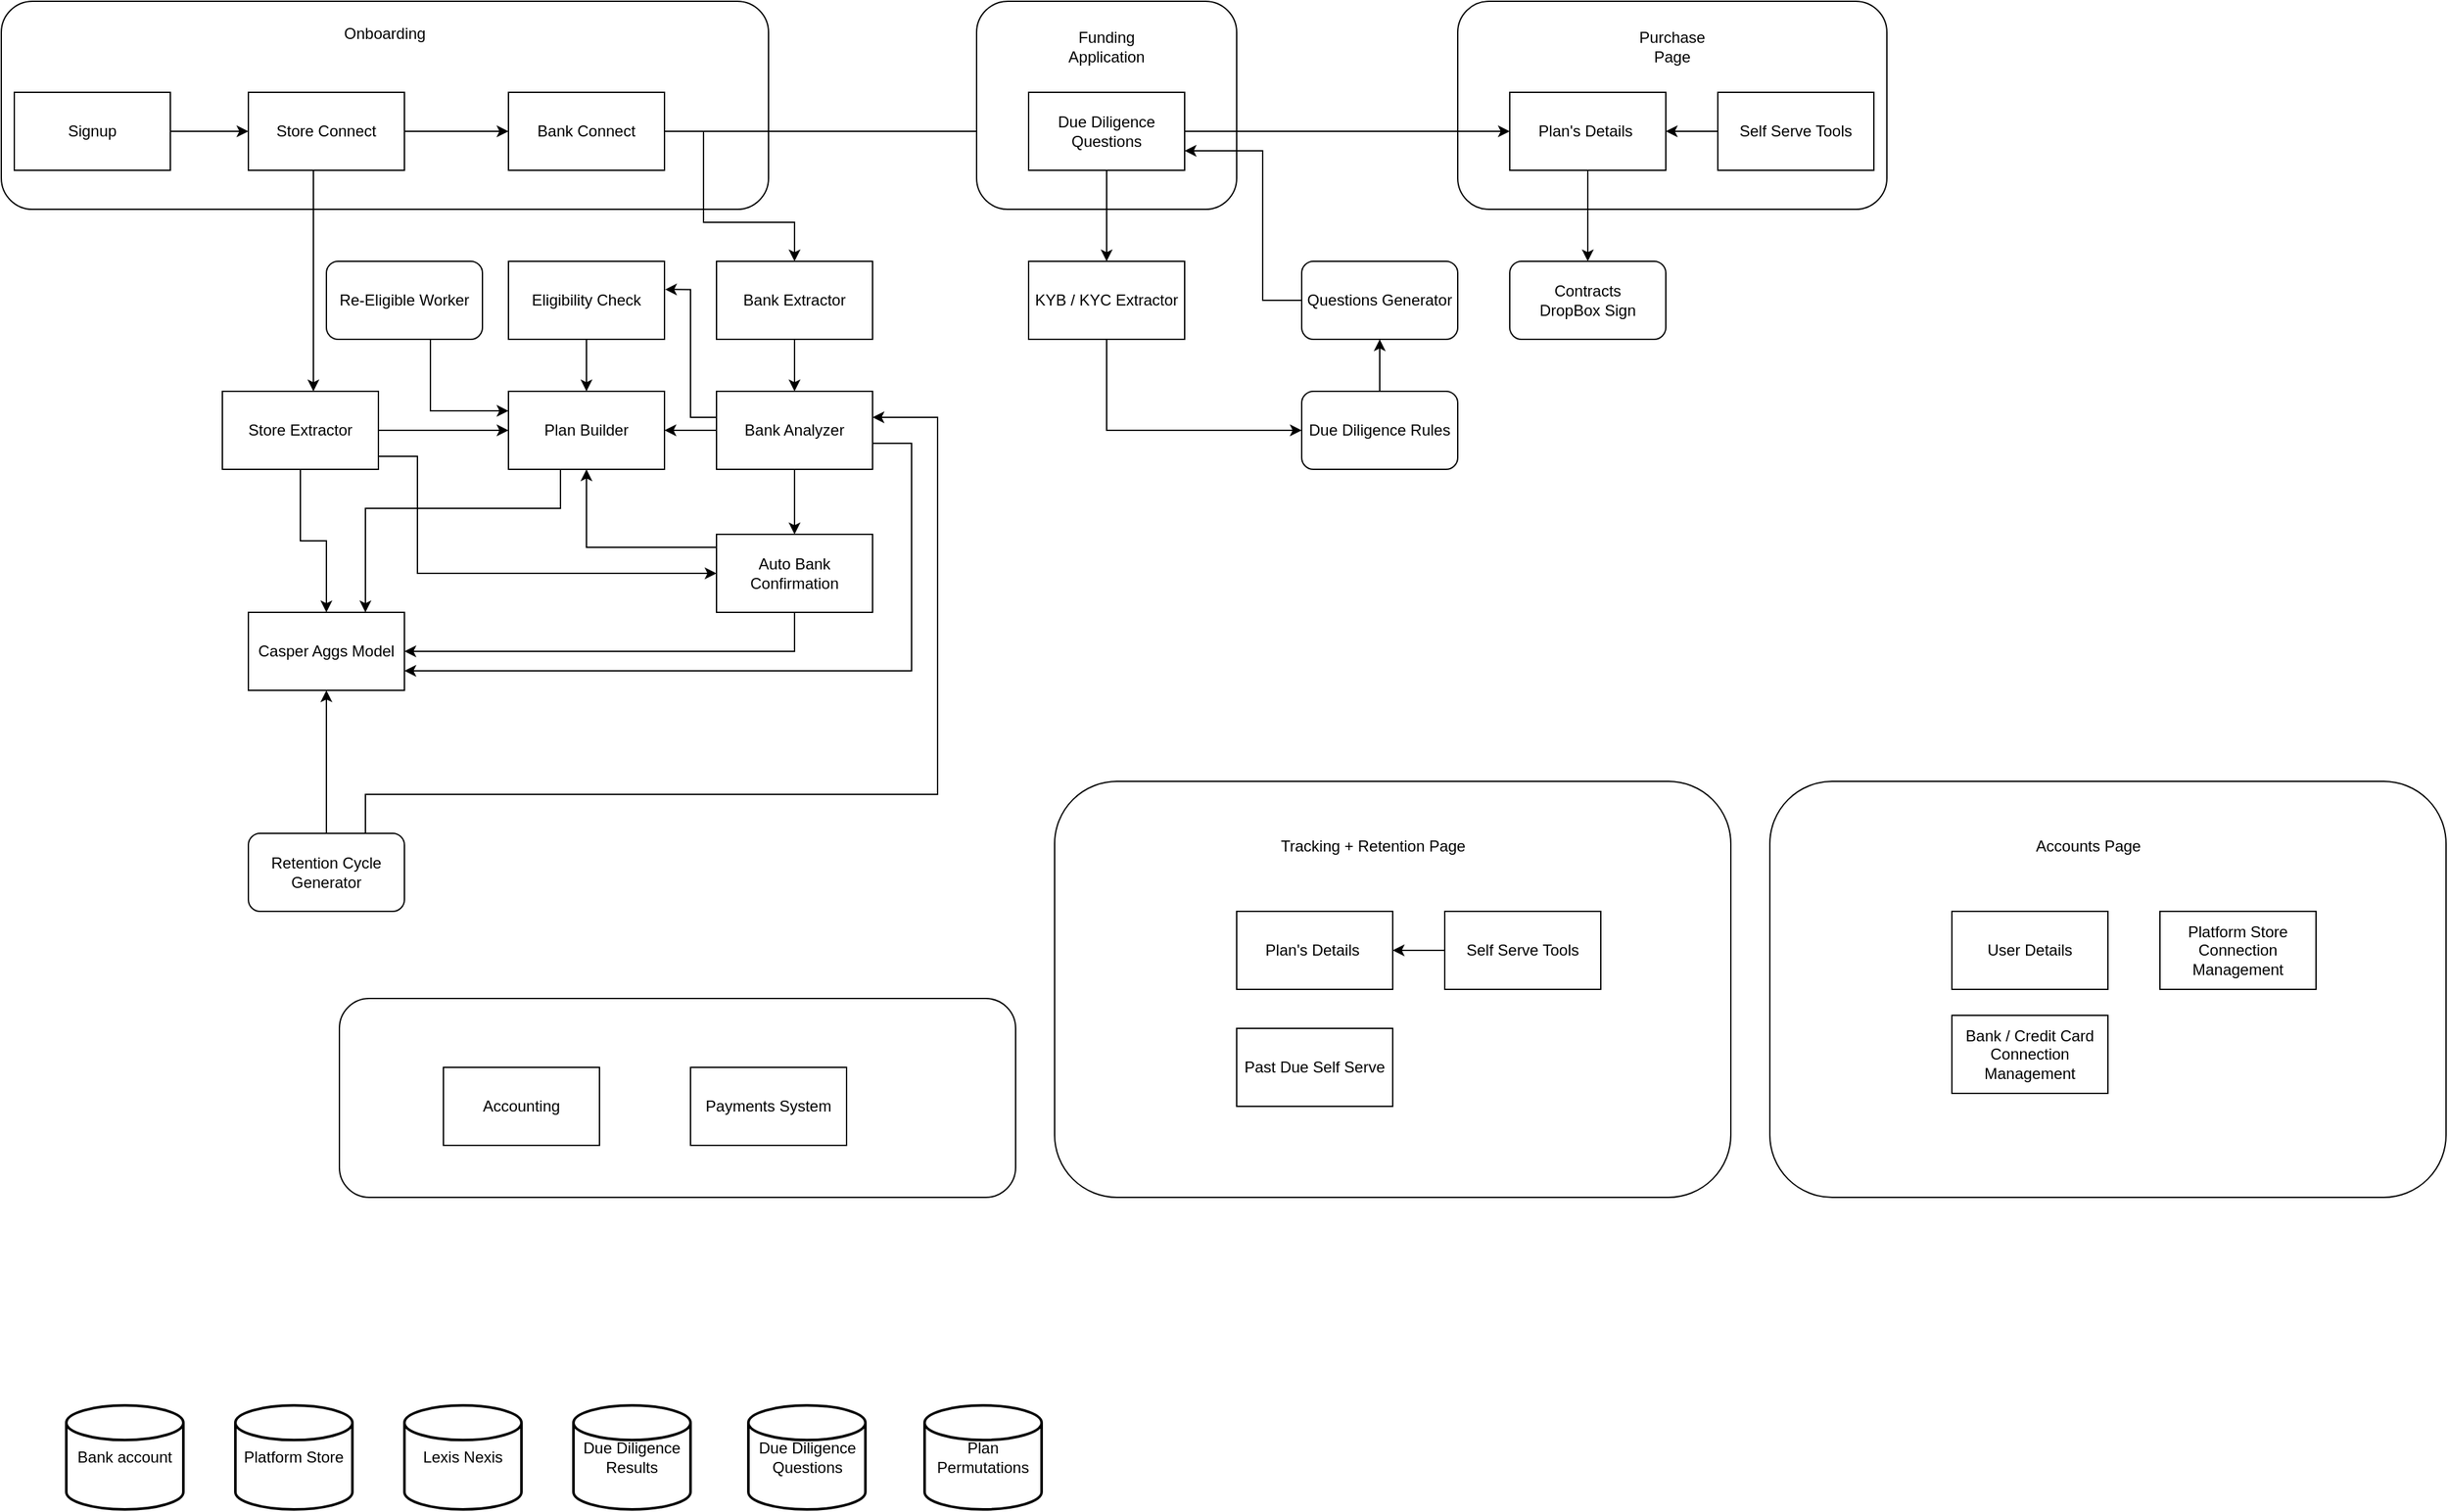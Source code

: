 <mxfile version="28.2.7">
  <diagram name="Page-1" id="UjOTRW7vhjB5Is7gNjRP">
    <mxGraphModel dx="1283" dy="967" grid="1" gridSize="10" guides="1" tooltips="1" connect="1" arrows="1" fold="1" page="1" pageScale="1" pageWidth="1169" pageHeight="827" math="0" shadow="0">
      <root>
        <mxCell id="0" />
        <mxCell id="1" parent="0" />
        <mxCell id="l6LLySE8dGEOb2_Vdk8C-20" value="" style="group" parent="1" vertex="1" connectable="0">
          <mxGeometry x="10" y="90" width="590" height="160" as="geometry" />
        </mxCell>
        <mxCell id="l6LLySE8dGEOb2_Vdk8C-1" value="" style="rounded=1;whiteSpace=wrap;html=1;shadow=0;" parent="l6LLySE8dGEOb2_Vdk8C-20" vertex="1">
          <mxGeometry width="590" height="160" as="geometry" />
        </mxCell>
        <mxCell id="l6LLySE8dGEOb2_Vdk8C-2" value="Onboarding" style="text;html=1;align=center;verticalAlign=middle;whiteSpace=wrap;rounded=0;" parent="l6LLySE8dGEOb2_Vdk8C-20" vertex="1">
          <mxGeometry x="265" y="10" width="60" height="30" as="geometry" />
        </mxCell>
        <mxCell id="B6PUh7vm7_zcToJWxVo1-3" value="" style="edgeStyle=orthogonalEdgeStyle;rounded=0;orthogonalLoop=1;jettySize=auto;html=1;" parent="1" source="B6PUh7vm7_zcToJWxVo1-1" target="B6PUh7vm7_zcToJWxVo1-2" edge="1">
          <mxGeometry relative="1" as="geometry" />
        </mxCell>
        <mxCell id="B6PUh7vm7_zcToJWxVo1-1" value="Store Connect" style="rounded=0;whiteSpace=wrap;html=1;" parent="1" vertex="1">
          <mxGeometry x="200" y="160" width="120" height="60" as="geometry" />
        </mxCell>
        <mxCell id="B6PUh7vm7_zcToJWxVo1-20" value="" style="edgeStyle=orthogonalEdgeStyle;rounded=0;orthogonalLoop=1;jettySize=auto;html=1;" parent="1" source="B6PUh7vm7_zcToJWxVo1-1" target="B6PUh7vm7_zcToJWxVo1-19" edge="1">
          <mxGeometry relative="1" as="geometry">
            <Array as="points">
              <mxPoint x="250" y="260" />
              <mxPoint x="250" y="260" />
            </Array>
          </mxGeometry>
        </mxCell>
        <mxCell id="B6PUh7vm7_zcToJWxVo1-5" value="" style="edgeStyle=orthogonalEdgeStyle;rounded=0;orthogonalLoop=1;jettySize=auto;html=1;" parent="1" source="B6PUh7vm7_zcToJWxVo1-2" target="B6PUh7vm7_zcToJWxVo1-4" edge="1">
          <mxGeometry relative="1" as="geometry" />
        </mxCell>
        <mxCell id="l6LLySE8dGEOb2_Vdk8C-26" style="edgeStyle=orthogonalEdgeStyle;rounded=0;orthogonalLoop=1;jettySize=auto;html=1;entryX=0.5;entryY=0;entryDx=0;entryDy=0;" parent="1" source="B6PUh7vm7_zcToJWxVo1-2" target="l6LLySE8dGEOb2_Vdk8C-25" edge="1">
          <mxGeometry relative="1" as="geometry">
            <Array as="points">
              <mxPoint x="550" y="190" />
              <mxPoint x="550" y="260" />
              <mxPoint x="620" y="260" />
            </Array>
          </mxGeometry>
        </mxCell>
        <mxCell id="B6PUh7vm7_zcToJWxVo1-2" value="Bank Connect" style="rounded=0;whiteSpace=wrap;html=1;" parent="1" vertex="1">
          <mxGeometry x="400" y="160" width="120" height="60" as="geometry" />
        </mxCell>
        <mxCell id="B6PUh7vm7_zcToJWxVo1-7" style="edgeStyle=orthogonalEdgeStyle;rounded=0;orthogonalLoop=1;jettySize=auto;html=1;" parent="1" source="B6PUh7vm7_zcToJWxVo1-6" target="B6PUh7vm7_zcToJWxVo1-1" edge="1">
          <mxGeometry relative="1" as="geometry" />
        </mxCell>
        <mxCell id="B6PUh7vm7_zcToJWxVo1-6" value="Signup" style="rounded=0;whiteSpace=wrap;html=1;" parent="1" vertex="1">
          <mxGeometry x="20" y="160" width="120" height="60" as="geometry" />
        </mxCell>
        <mxCell id="Ks2HnVer6vhjOlicPFS7-14" style="edgeStyle=orthogonalEdgeStyle;rounded=0;orthogonalLoop=1;jettySize=auto;html=1;" edge="1" parent="1" source="B6PUh7vm7_zcToJWxVo1-9" target="B6PUh7vm7_zcToJWxVo1-13">
          <mxGeometry relative="1" as="geometry">
            <Array as="points">
              <mxPoint x="440" y="480" />
              <mxPoint x="290" y="480" />
            </Array>
          </mxGeometry>
        </mxCell>
        <mxCell id="B6PUh7vm7_zcToJWxVo1-9" value="Plan Builder" style="rounded=0;whiteSpace=wrap;html=1;" parent="1" vertex="1">
          <mxGeometry x="400" y="390" width="120" height="60" as="geometry" />
        </mxCell>
        <mxCell id="B6PUh7vm7_zcToJWxVo1-23" value="" style="edgeStyle=orthogonalEdgeStyle;rounded=0;orthogonalLoop=1;jettySize=auto;html=1;" parent="1" source="B6PUh7vm7_zcToJWxVo1-11" target="B6PUh7vm7_zcToJWxVo1-22" edge="1">
          <mxGeometry relative="1" as="geometry" />
        </mxCell>
        <mxCell id="l6LLySE8dGEOb2_Vdk8C-24" style="edgeStyle=orthogonalEdgeStyle;rounded=0;orthogonalLoop=1;jettySize=auto;html=1;entryX=1;entryY=0.75;entryDx=0;entryDy=0;" parent="1" source="B6PUh7vm7_zcToJWxVo1-11" target="B6PUh7vm7_zcToJWxVo1-13" edge="1">
          <mxGeometry relative="1" as="geometry">
            <Array as="points">
              <mxPoint x="710" y="430" />
              <mxPoint x="710" y="605" />
            </Array>
          </mxGeometry>
        </mxCell>
        <mxCell id="Ks2HnVer6vhjOlicPFS7-1" style="edgeStyle=orthogonalEdgeStyle;rounded=0;orthogonalLoop=1;jettySize=auto;html=1;entryX=1;entryY=0.5;entryDx=0;entryDy=0;" edge="1" parent="1" source="B6PUh7vm7_zcToJWxVo1-11" target="B6PUh7vm7_zcToJWxVo1-9">
          <mxGeometry relative="1" as="geometry" />
        </mxCell>
        <mxCell id="B6PUh7vm7_zcToJWxVo1-11" value="Bank Analyzer" style="whiteSpace=wrap;html=1;rounded=0;" parent="1" vertex="1">
          <mxGeometry x="560" y="390" width="120" height="60" as="geometry" />
        </mxCell>
        <mxCell id="B6PUh7vm7_zcToJWxVo1-13" value="Casper Aggs Model" style="whiteSpace=wrap;html=1;rounded=0;" parent="1" vertex="1">
          <mxGeometry x="200" y="560" width="120" height="60" as="geometry" />
        </mxCell>
        <mxCell id="l6LLySE8dGEOb2_Vdk8C-21" style="edgeStyle=orthogonalEdgeStyle;rounded=0;orthogonalLoop=1;jettySize=auto;html=1;" parent="1" source="B6PUh7vm7_zcToJWxVo1-19" target="B6PUh7vm7_zcToJWxVo1-13" edge="1">
          <mxGeometry relative="1" as="geometry" />
        </mxCell>
        <mxCell id="Ks2HnVer6vhjOlicPFS7-2" style="edgeStyle=orthogonalEdgeStyle;rounded=0;orthogonalLoop=1;jettySize=auto;html=1;entryX=0;entryY=0.5;entryDx=0;entryDy=0;" edge="1" parent="1" source="B6PUh7vm7_zcToJWxVo1-19" target="B6PUh7vm7_zcToJWxVo1-9">
          <mxGeometry relative="1" as="geometry" />
        </mxCell>
        <mxCell id="Ks2HnVer6vhjOlicPFS7-4" style="edgeStyle=orthogonalEdgeStyle;rounded=0;orthogonalLoop=1;jettySize=auto;html=1;entryX=0;entryY=0.5;entryDx=0;entryDy=0;" edge="1" parent="1" source="B6PUh7vm7_zcToJWxVo1-19" target="B6PUh7vm7_zcToJWxVo1-22">
          <mxGeometry relative="1" as="geometry">
            <Array as="points">
              <mxPoint x="330" y="440" />
              <mxPoint x="330" y="530" />
            </Array>
          </mxGeometry>
        </mxCell>
        <mxCell id="B6PUh7vm7_zcToJWxVo1-19" value="Store Extractor" style="whiteSpace=wrap;html=1;rounded=0;" parent="1" vertex="1">
          <mxGeometry x="180" y="390" width="120" height="60" as="geometry" />
        </mxCell>
        <mxCell id="l6LLySE8dGEOb2_Vdk8C-39" style="edgeStyle=orthogonalEdgeStyle;rounded=0;orthogonalLoop=1;jettySize=auto;html=1;entryX=1;entryY=0.5;entryDx=0;entryDy=0;" parent="1" source="B6PUh7vm7_zcToJWxVo1-22" target="B6PUh7vm7_zcToJWxVo1-13" edge="1">
          <mxGeometry relative="1" as="geometry">
            <Array as="points">
              <mxPoint x="620" y="590" />
            </Array>
          </mxGeometry>
        </mxCell>
        <mxCell id="Ks2HnVer6vhjOlicPFS7-3" style="edgeStyle=orthogonalEdgeStyle;rounded=0;orthogonalLoop=1;jettySize=auto;html=1;entryX=0.5;entryY=1;entryDx=0;entryDy=0;" edge="1" parent="1" source="B6PUh7vm7_zcToJWxVo1-22" target="B6PUh7vm7_zcToJWxVo1-9">
          <mxGeometry relative="1" as="geometry">
            <Array as="points">
              <mxPoint x="460" y="510" />
            </Array>
          </mxGeometry>
        </mxCell>
        <mxCell id="B6PUh7vm7_zcToJWxVo1-22" value="Auto Bank Confirmation" style="whiteSpace=wrap;html=1;rounded=0;" parent="1" vertex="1">
          <mxGeometry x="560" y="500" width="120" height="60" as="geometry" />
        </mxCell>
        <mxCell id="l6LLySE8dGEOb2_Vdk8C-7" style="edgeStyle=orthogonalEdgeStyle;rounded=0;orthogonalLoop=1;jettySize=auto;html=1;entryX=0.5;entryY=0;entryDx=0;entryDy=0;" parent="1" source="l6LLySE8dGEOb2_Vdk8C-4" target="B6PUh7vm7_zcToJWxVo1-9" edge="1">
          <mxGeometry relative="1" as="geometry" />
        </mxCell>
        <mxCell id="l6LLySE8dGEOb2_Vdk8C-4" value="Eligibility Check" style="rounded=0;whiteSpace=wrap;html=1;" parent="1" vertex="1">
          <mxGeometry x="400" y="290" width="120" height="60" as="geometry" />
        </mxCell>
        <mxCell id="l6LLySE8dGEOb2_Vdk8C-27" style="edgeStyle=orthogonalEdgeStyle;rounded=0;orthogonalLoop=1;jettySize=auto;html=1;" parent="1" source="l6LLySE8dGEOb2_Vdk8C-25" target="B6PUh7vm7_zcToJWxVo1-11" edge="1">
          <mxGeometry relative="1" as="geometry" />
        </mxCell>
        <mxCell id="l6LLySE8dGEOb2_Vdk8C-25" value="Bank Extractor" style="whiteSpace=wrap;html=1;rounded=0;" parent="1" vertex="1">
          <mxGeometry x="560" y="290" width="120" height="60" as="geometry" />
        </mxCell>
        <mxCell id="l6LLySE8dGEOb2_Vdk8C-35" style="edgeStyle=orthogonalEdgeStyle;rounded=0;orthogonalLoop=1;jettySize=auto;html=1;entryX=0;entryY=0.5;entryDx=0;entryDy=0;exitX=0.5;exitY=1;exitDx=0;exitDy=0;" parent="1" source="l6LLySE8dGEOb2_Vdk8C-28" target="l6LLySE8dGEOb2_Vdk8C-31" edge="1">
          <mxGeometry relative="1" as="geometry" />
        </mxCell>
        <mxCell id="l6LLySE8dGEOb2_Vdk8C-28" value="KYB / KYC Extractor" style="whiteSpace=wrap;html=1;rounded=0;" parent="1" vertex="1">
          <mxGeometry x="800" y="290" width="120" height="60" as="geometry" />
        </mxCell>
        <mxCell id="l6LLySE8dGEOb2_Vdk8C-19" value="" style="group" parent="1" vertex="1" connectable="0">
          <mxGeometry x="1130" y="90" width="330" height="160" as="geometry" />
        </mxCell>
        <mxCell id="l6LLySE8dGEOb2_Vdk8C-10" value="" style="rounded=1;whiteSpace=wrap;html=1;" parent="l6LLySE8dGEOb2_Vdk8C-19" vertex="1">
          <mxGeometry width="330" height="160" as="geometry" />
        </mxCell>
        <mxCell id="l6LLySE8dGEOb2_Vdk8C-13" value="Purchase Page" style="text;html=1;align=center;verticalAlign=middle;whiteSpace=wrap;rounded=0;" parent="l6LLySE8dGEOb2_Vdk8C-19" vertex="1">
          <mxGeometry x="135" y="20" width="60" height="30" as="geometry" />
        </mxCell>
        <mxCell id="l6LLySE8dGEOb2_Vdk8C-17" value="Plan&#39;s Details&amp;nbsp;" style="rounded=0;whiteSpace=wrap;html=1;" parent="l6LLySE8dGEOb2_Vdk8C-19" vertex="1">
          <mxGeometry x="40" y="70" width="120" height="60" as="geometry" />
        </mxCell>
        <mxCell id="l6LLySE8dGEOb2_Vdk8C-46" style="edgeStyle=orthogonalEdgeStyle;rounded=0;orthogonalLoop=1;jettySize=auto;html=1;exitX=0;exitY=0.5;exitDx=0;exitDy=0;" parent="l6LLySE8dGEOb2_Vdk8C-19" source="l6LLySE8dGEOb2_Vdk8C-45" target="l6LLySE8dGEOb2_Vdk8C-17" edge="1">
          <mxGeometry relative="1" as="geometry" />
        </mxCell>
        <mxCell id="l6LLySE8dGEOb2_Vdk8C-45" value="Self Serve Tools" style="rounded=0;whiteSpace=wrap;html=1;" parent="l6LLySE8dGEOb2_Vdk8C-19" vertex="1">
          <mxGeometry x="200" y="70" width="120" height="60" as="geometry" />
        </mxCell>
        <mxCell id="l6LLySE8dGEOb2_Vdk8C-12" value="" style="group;shadow=0;" parent="1" vertex="1" connectable="0">
          <mxGeometry x="760" y="90" width="200" height="160" as="geometry" />
        </mxCell>
        <mxCell id="l6LLySE8dGEOb2_Vdk8C-8" value="" style="rounded=1;whiteSpace=wrap;html=1;" parent="l6LLySE8dGEOb2_Vdk8C-12" vertex="1">
          <mxGeometry width="200" height="160" as="geometry" />
        </mxCell>
        <mxCell id="l6LLySE8dGEOb2_Vdk8C-9" value="Funding Application" style="text;html=1;align=center;verticalAlign=middle;whiteSpace=wrap;rounded=0;" parent="l6LLySE8dGEOb2_Vdk8C-12" vertex="1">
          <mxGeometry x="70" y="20" width="60" height="30" as="geometry" />
        </mxCell>
        <mxCell id="l6LLySE8dGEOb2_Vdk8C-18" value="" style="edgeStyle=orthogonalEdgeStyle;rounded=0;orthogonalLoop=1;jettySize=auto;html=1;" parent="1" source="B6PUh7vm7_zcToJWxVo1-4" target="l6LLySE8dGEOb2_Vdk8C-17" edge="1">
          <mxGeometry relative="1" as="geometry" />
        </mxCell>
        <mxCell id="l6LLySE8dGEOb2_Vdk8C-30" style="edgeStyle=orthogonalEdgeStyle;rounded=0;orthogonalLoop=1;jettySize=auto;html=1;entryX=0.5;entryY=0;entryDx=0;entryDy=0;" parent="1" source="B6PUh7vm7_zcToJWxVo1-4" target="l6LLySE8dGEOb2_Vdk8C-28" edge="1">
          <mxGeometry relative="1" as="geometry" />
        </mxCell>
        <mxCell id="B6PUh7vm7_zcToJWxVo1-4" value="Due Diligence Questions" style="rounded=0;whiteSpace=wrap;html=1;" parent="1" vertex="1">
          <mxGeometry x="800" y="160" width="120" height="60" as="geometry" />
        </mxCell>
        <mxCell id="l6LLySE8dGEOb2_Vdk8C-36" style="edgeStyle=orthogonalEdgeStyle;rounded=0;orthogonalLoop=1;jettySize=auto;html=1;" parent="1" source="l6LLySE8dGEOb2_Vdk8C-31" target="l6LLySE8dGEOb2_Vdk8C-34" edge="1">
          <mxGeometry relative="1" as="geometry" />
        </mxCell>
        <mxCell id="l6LLySE8dGEOb2_Vdk8C-31" value="Due Diligence Rules" style="rounded=1;whiteSpace=wrap;html=1;" parent="1" vertex="1">
          <mxGeometry x="1010" y="390" width="120" height="60" as="geometry" />
        </mxCell>
        <mxCell id="l6LLySE8dGEOb2_Vdk8C-32" value="Contracts&lt;div&gt;DropBox Sign&lt;/div&gt;" style="rounded=1;whiteSpace=wrap;html=1;" parent="1" vertex="1">
          <mxGeometry x="1170" y="290" width="120" height="60" as="geometry" />
        </mxCell>
        <mxCell id="l6LLySE8dGEOb2_Vdk8C-37" style="edgeStyle=orthogonalEdgeStyle;rounded=0;orthogonalLoop=1;jettySize=auto;html=1;entryX=1;entryY=0.75;entryDx=0;entryDy=0;" parent="1" source="l6LLySE8dGEOb2_Vdk8C-34" target="B6PUh7vm7_zcToJWxVo1-4" edge="1">
          <mxGeometry relative="1" as="geometry">
            <Array as="points">
              <mxPoint x="980" y="320" />
              <mxPoint x="980" y="205" />
            </Array>
          </mxGeometry>
        </mxCell>
        <mxCell id="l6LLySE8dGEOb2_Vdk8C-34" value="Questions Generator" style="rounded=1;whiteSpace=wrap;html=1;" parent="1" vertex="1">
          <mxGeometry x="1010" y="290" width="120" height="60" as="geometry" />
        </mxCell>
        <mxCell id="l6LLySE8dGEOb2_Vdk8C-42" style="edgeStyle=orthogonalEdgeStyle;rounded=0;orthogonalLoop=1;jettySize=auto;html=1;exitX=0.5;exitY=1;exitDx=0;exitDy=0;" parent="1" source="l6LLySE8dGEOb2_Vdk8C-17" target="l6LLySE8dGEOb2_Vdk8C-32" edge="1">
          <mxGeometry relative="1" as="geometry" />
        </mxCell>
        <mxCell id="l6LLySE8dGEOb2_Vdk8C-47" value="" style="group" parent="1" vertex="1" connectable="0">
          <mxGeometry x="900" y="690" width="440" height="320" as="geometry" />
        </mxCell>
        <mxCell id="l6LLySE8dGEOb2_Vdk8C-48" value="" style="rounded=1;whiteSpace=wrap;html=1;" parent="l6LLySE8dGEOb2_Vdk8C-47" vertex="1">
          <mxGeometry x="-80" width="520" height="320" as="geometry" />
        </mxCell>
        <mxCell id="l6LLySE8dGEOb2_Vdk8C-49" value="Tracking + Retention Page" style="text;html=1;align=center;verticalAlign=middle;whiteSpace=wrap;rounded=0;" parent="l6LLySE8dGEOb2_Vdk8C-47" vertex="1">
          <mxGeometry x="78.12" y="20" width="173.75" height="60" as="geometry" />
        </mxCell>
        <mxCell id="l6LLySE8dGEOb2_Vdk8C-51" style="edgeStyle=orthogonalEdgeStyle;rounded=0;orthogonalLoop=1;jettySize=auto;html=1;exitX=0;exitY=0.5;exitDx=0;exitDy=0;" parent="l6LLySE8dGEOb2_Vdk8C-47" edge="1">
          <mxGeometry relative="1" as="geometry">
            <mxPoint x="160" y="200" as="targetPoint" />
          </mxGeometry>
        </mxCell>
        <mxCell id="l6LLySE8dGEOb2_Vdk8C-59" value="Plan&#39;s Details&amp;nbsp;" style="rounded=0;whiteSpace=wrap;html=1;" parent="l6LLySE8dGEOb2_Vdk8C-47" vertex="1">
          <mxGeometry x="60" y="100" width="120" height="60" as="geometry" />
        </mxCell>
        <mxCell id="l6LLySE8dGEOb2_Vdk8C-61" style="edgeStyle=orthogonalEdgeStyle;rounded=0;orthogonalLoop=1;jettySize=auto;html=1;entryX=1;entryY=0.5;entryDx=0;entryDy=0;" parent="l6LLySE8dGEOb2_Vdk8C-47" source="l6LLySE8dGEOb2_Vdk8C-60" target="l6LLySE8dGEOb2_Vdk8C-59" edge="1">
          <mxGeometry relative="1" as="geometry" />
        </mxCell>
        <mxCell id="l6LLySE8dGEOb2_Vdk8C-60" value="Self Serve Tools" style="rounded=0;whiteSpace=wrap;html=1;" parent="l6LLySE8dGEOb2_Vdk8C-47" vertex="1">
          <mxGeometry x="220" y="100" width="120" height="60" as="geometry" />
        </mxCell>
        <mxCell id="l6LLySE8dGEOb2_Vdk8C-62" value="Past Due Self Serve" style="rounded=0;whiteSpace=wrap;html=1;" parent="l6LLySE8dGEOb2_Vdk8C-47" vertex="1">
          <mxGeometry x="60" y="190" width="120" height="60" as="geometry" />
        </mxCell>
        <mxCell id="Ks2HnVer6vhjOlicPFS7-15" style="edgeStyle=orthogonalEdgeStyle;rounded=0;orthogonalLoop=1;jettySize=auto;html=1;entryX=0;entryY=0.25;entryDx=0;entryDy=0;" edge="1" parent="1" source="l6LLySE8dGEOb2_Vdk8C-53" target="B6PUh7vm7_zcToJWxVo1-9">
          <mxGeometry relative="1" as="geometry">
            <Array as="points">
              <mxPoint x="340" y="405" />
            </Array>
          </mxGeometry>
        </mxCell>
        <mxCell id="l6LLySE8dGEOb2_Vdk8C-53" value="Re-Eligible Worker" style="rounded=1;whiteSpace=wrap;html=1;" parent="1" vertex="1">
          <mxGeometry x="260" y="290" width="120" height="60" as="geometry" />
        </mxCell>
        <mxCell id="l6LLySE8dGEOb2_Vdk8C-56" style="edgeStyle=orthogonalEdgeStyle;rounded=0;orthogonalLoop=1;jettySize=auto;html=1;entryX=0.5;entryY=1;entryDx=0;entryDy=0;" parent="1" source="l6LLySE8dGEOb2_Vdk8C-54" target="B6PUh7vm7_zcToJWxVo1-13" edge="1">
          <mxGeometry relative="1" as="geometry" />
        </mxCell>
        <mxCell id="l6LLySE8dGEOb2_Vdk8C-57" style="edgeStyle=orthogonalEdgeStyle;rounded=0;orthogonalLoop=1;jettySize=auto;html=1;" parent="1" source="l6LLySE8dGEOb2_Vdk8C-54" target="B6PUh7vm7_zcToJWxVo1-11" edge="1">
          <mxGeometry relative="1" as="geometry">
            <Array as="points">
              <mxPoint x="290" y="700" />
              <mxPoint x="730" y="700" />
              <mxPoint x="730" y="410" />
            </Array>
          </mxGeometry>
        </mxCell>
        <mxCell id="l6LLySE8dGEOb2_Vdk8C-54" value="Retention Cycle Generator" style="rounded=1;whiteSpace=wrap;html=1;" parent="1" vertex="1">
          <mxGeometry x="200" y="730" width="120" height="60" as="geometry" />
        </mxCell>
        <mxCell id="l6LLySE8dGEOb2_Vdk8C-63" value="" style="group" parent="1" vertex="1" connectable="0">
          <mxGeometry x="1450" y="690" width="440" height="320" as="geometry" />
        </mxCell>
        <mxCell id="l6LLySE8dGEOb2_Vdk8C-64" value="" style="rounded=1;whiteSpace=wrap;html=1;" parent="l6LLySE8dGEOb2_Vdk8C-63" vertex="1">
          <mxGeometry x="-80" width="520" height="320" as="geometry" />
        </mxCell>
        <mxCell id="l6LLySE8dGEOb2_Vdk8C-65" value="Accounts Page" style="text;html=1;align=center;verticalAlign=middle;whiteSpace=wrap;rounded=0;" parent="l6LLySE8dGEOb2_Vdk8C-63" vertex="1">
          <mxGeometry x="78.12" y="20" width="173.75" height="60" as="geometry" />
        </mxCell>
        <mxCell id="l6LLySE8dGEOb2_Vdk8C-66" style="edgeStyle=orthogonalEdgeStyle;rounded=0;orthogonalLoop=1;jettySize=auto;html=1;exitX=0;exitY=0.5;exitDx=0;exitDy=0;" parent="l6LLySE8dGEOb2_Vdk8C-63" edge="1">
          <mxGeometry relative="1" as="geometry">
            <mxPoint x="160" y="200" as="targetPoint" />
          </mxGeometry>
        </mxCell>
        <mxCell id="l6LLySE8dGEOb2_Vdk8C-67" value="User Details" style="rounded=0;whiteSpace=wrap;html=1;" parent="l6LLySE8dGEOb2_Vdk8C-63" vertex="1">
          <mxGeometry x="60" y="100" width="120" height="60" as="geometry" />
        </mxCell>
        <mxCell id="l6LLySE8dGEOb2_Vdk8C-70" value="Platform Store Connection Management" style="rounded=0;whiteSpace=wrap;html=1;" parent="l6LLySE8dGEOb2_Vdk8C-63" vertex="1">
          <mxGeometry x="220" y="100" width="120" height="60" as="geometry" />
        </mxCell>
        <mxCell id="l6LLySE8dGEOb2_Vdk8C-71" value="Bank / Credit Card Connection Management" style="rounded=0;whiteSpace=wrap;html=1;" parent="l6LLySE8dGEOb2_Vdk8C-63" vertex="1">
          <mxGeometry x="60" y="180" width="120" height="60" as="geometry" />
        </mxCell>
        <mxCell id="l6LLySE8dGEOb2_Vdk8C-74" value="" style="rounded=1;whiteSpace=wrap;html=1;" parent="1" vertex="1">
          <mxGeometry x="270" y="857" width="520" height="153" as="geometry" />
        </mxCell>
        <mxCell id="l6LLySE8dGEOb2_Vdk8C-76" value="Accounting" style="rounded=0;whiteSpace=wrap;html=1;" parent="1" vertex="1">
          <mxGeometry x="350" y="910" width="120" height="60" as="geometry" />
        </mxCell>
        <mxCell id="l6LLySE8dGEOb2_Vdk8C-77" value="Payments System" style="rounded=0;whiteSpace=wrap;html=1;" parent="1" vertex="1">
          <mxGeometry x="540" y="910" width="120" height="60" as="geometry" />
        </mxCell>
        <mxCell id="Ks2HnVer6vhjOlicPFS7-5" value="Bank account" style="strokeWidth=2;html=1;shape=mxgraph.flowchart.database;whiteSpace=wrap;" vertex="1" parent="1">
          <mxGeometry x="60" y="1170" width="90" height="80" as="geometry" />
        </mxCell>
        <mxCell id="Ks2HnVer6vhjOlicPFS7-6" value="Platform Store" style="strokeWidth=2;html=1;shape=mxgraph.flowchart.database;whiteSpace=wrap;" vertex="1" parent="1">
          <mxGeometry x="190" y="1170" width="90" height="80" as="geometry" />
        </mxCell>
        <mxCell id="Ks2HnVer6vhjOlicPFS7-9" value="Lexis Nexis" style="strokeWidth=2;html=1;shape=mxgraph.flowchart.database;whiteSpace=wrap;" vertex="1" parent="1">
          <mxGeometry x="320" y="1170" width="90" height="80" as="geometry" />
        </mxCell>
        <mxCell id="Ks2HnVer6vhjOlicPFS7-10" value="Due Diligence Results" style="strokeWidth=2;html=1;shape=mxgraph.flowchart.database;whiteSpace=wrap;" vertex="1" parent="1">
          <mxGeometry x="450" y="1170" width="90" height="80" as="geometry" />
        </mxCell>
        <mxCell id="Ks2HnVer6vhjOlicPFS7-11" value="Due Diligence Questions" style="strokeWidth=2;html=1;shape=mxgraph.flowchart.database;whiteSpace=wrap;" vertex="1" parent="1">
          <mxGeometry x="584.5" y="1170" width="90" height="80" as="geometry" />
        </mxCell>
        <mxCell id="Ks2HnVer6vhjOlicPFS7-12" value="Plan Permutations" style="strokeWidth=2;html=1;shape=mxgraph.flowchart.database;whiteSpace=wrap;" vertex="1" parent="1">
          <mxGeometry x="720" y="1170" width="90" height="80" as="geometry" />
        </mxCell>
        <mxCell id="Ks2HnVer6vhjOlicPFS7-13" style="edgeStyle=orthogonalEdgeStyle;rounded=0;orthogonalLoop=1;jettySize=auto;html=1;entryX=1.004;entryY=0.361;entryDx=0;entryDy=0;entryPerimeter=0;" edge="1" parent="1" source="B6PUh7vm7_zcToJWxVo1-11" target="l6LLySE8dGEOb2_Vdk8C-4">
          <mxGeometry relative="1" as="geometry">
            <Array as="points">
              <mxPoint x="540" y="410" />
              <mxPoint x="540" y="312" />
            </Array>
          </mxGeometry>
        </mxCell>
      </root>
    </mxGraphModel>
  </diagram>
</mxfile>
